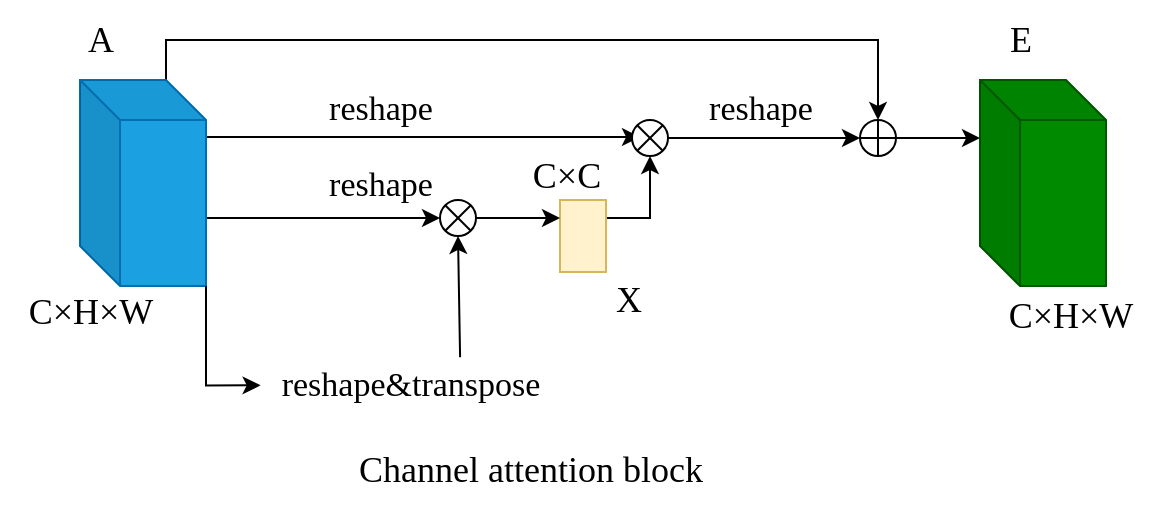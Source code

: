 <mxfile version="26.0.15">
  <diagram name="第 1 页" id="fMOL35PwU6l-wltFrk2g">
    <mxGraphModel dx="954" dy="652" grid="1" gridSize="10" guides="1" tooltips="1" connect="1" arrows="1" fold="1" page="1" pageScale="1" pageWidth="827" pageHeight="1169" math="0" shadow="0">
      <root>
        <mxCell id="0" />
        <mxCell id="1" parent="0" />
        <mxCell id="N0KACNX9AU4WdKLAjXez-14" style="edgeStyle=orthogonalEdgeStyle;rounded=0;orthogonalLoop=1;jettySize=auto;html=1;exitX=0;exitY=0;exitDx=63;exitDy=20;exitPerimeter=0;" edge="1" parent="1">
          <mxGeometry relative="1" as="geometry">
            <mxPoint x="400" y="268.5" as="targetPoint" />
            <mxPoint x="183" y="268.5" as="sourcePoint" />
          </mxGeometry>
        </mxCell>
        <mxCell id="N0KACNX9AU4WdKLAjXez-19" style="edgeStyle=orthogonalEdgeStyle;rounded=0;orthogonalLoop=1;jettySize=auto;html=1;exitX=0;exitY=0;exitDx=43;exitDy=0;exitPerimeter=0;entryX=0.5;entryY=0;entryDx=0;entryDy=0;" edge="1" parent="1" source="N0KACNX9AU4WdKLAjXez-1" target="N0KACNX9AU4WdKLAjXez-8">
          <mxGeometry relative="1" as="geometry" />
        </mxCell>
        <mxCell id="N0KACNX9AU4WdKLAjXez-20" style="edgeStyle=orthogonalEdgeStyle;rounded=0;orthogonalLoop=1;jettySize=auto;html=1;exitX=0;exitY=0;exitDx=63;exitDy=61.5;exitPerimeter=0;entryX=0;entryY=0.5;entryDx=0;entryDy=0;" edge="1" parent="1" source="N0KACNX9AU4WdKLAjXez-1" target="N0KACNX9AU4WdKLAjXez-7">
          <mxGeometry relative="1" as="geometry">
            <Array as="points">
              <mxPoint x="183" y="309" />
            </Array>
          </mxGeometry>
        </mxCell>
        <mxCell id="N0KACNX9AU4WdKLAjXez-1" value="" style="shape=cube;whiteSpace=wrap;html=1;boundedLbl=1;backgroundOutline=1;darkOpacity=0.05;darkOpacity2=0.1;fillColor=#1ba1e2;fontColor=#ffffff;strokeColor=#006EAF;" vertex="1" parent="1">
          <mxGeometry x="120" y="240" width="63" height="103" as="geometry" />
        </mxCell>
        <mxCell id="N0KACNX9AU4WdKLAjXez-24" style="edgeStyle=orthogonalEdgeStyle;rounded=0;orthogonalLoop=1;jettySize=auto;html=1;exitX=1;exitY=0.25;exitDx=0;exitDy=0;entryX=0.5;entryY=1;entryDx=0;entryDy=0;" edge="1" parent="1" source="N0KACNX9AU4WdKLAjXez-2" target="N0KACNX9AU4WdKLAjXez-4">
          <mxGeometry relative="1" as="geometry" />
        </mxCell>
        <mxCell id="N0KACNX9AU4WdKLAjXez-2" value="" style="rounded=0;whiteSpace=wrap;html=1;fillColor=#fff2cc;strokeColor=#d6b656;" vertex="1" parent="1">
          <mxGeometry x="360" y="300" width="23" height="36" as="geometry" />
        </mxCell>
        <mxCell id="N0KACNX9AU4WdKLAjXez-3" value="" style="shape=cube;whiteSpace=wrap;html=1;boundedLbl=1;backgroundOutline=1;darkOpacity=0.05;darkOpacity2=0.1;fillColor=#008a00;fontColor=#ffffff;strokeColor=#005700;" vertex="1" parent="1">
          <mxGeometry x="570" y="240" width="63" height="103" as="geometry" />
        </mxCell>
        <mxCell id="N0KACNX9AU4WdKLAjXez-17" style="edgeStyle=orthogonalEdgeStyle;rounded=0;orthogonalLoop=1;jettySize=auto;html=1;exitX=1;exitY=0.5;exitDx=0;exitDy=0;entryX=0;entryY=0.5;entryDx=0;entryDy=0;" edge="1" parent="1" source="N0KACNX9AU4WdKLAjXez-4" target="N0KACNX9AU4WdKLAjXez-8">
          <mxGeometry relative="1" as="geometry" />
        </mxCell>
        <mxCell id="N0KACNX9AU4WdKLAjXez-4" value="" style="shape=sumEllipse;perimeter=ellipsePerimeter;whiteSpace=wrap;html=1;backgroundOutline=1;" vertex="1" parent="1">
          <mxGeometry x="396" y="260" width="18" height="18" as="geometry" />
        </mxCell>
        <mxCell id="N0KACNX9AU4WdKLAjXez-23" style="edgeStyle=orthogonalEdgeStyle;rounded=0;orthogonalLoop=1;jettySize=auto;html=1;exitX=1;exitY=0.5;exitDx=0;exitDy=0;entryX=0;entryY=0.25;entryDx=0;entryDy=0;" edge="1" parent="1" source="N0KACNX9AU4WdKLAjXez-7" target="N0KACNX9AU4WdKLAjXez-2">
          <mxGeometry relative="1" as="geometry" />
        </mxCell>
        <mxCell id="N0KACNX9AU4WdKLAjXez-7" value="" style="shape=sumEllipse;perimeter=ellipsePerimeter;whiteSpace=wrap;html=1;backgroundOutline=1;" vertex="1" parent="1">
          <mxGeometry x="300" y="300" width="18" height="18" as="geometry" />
        </mxCell>
        <mxCell id="N0KACNX9AU4WdKLAjXez-8" value="" style="shape=orEllipse;perimeter=ellipsePerimeter;whiteSpace=wrap;html=1;backgroundOutline=1;" vertex="1" parent="1">
          <mxGeometry x="510" y="260" width="18" height="18" as="geometry" />
        </mxCell>
        <mxCell id="N0KACNX9AU4WdKLAjXez-25" style="edgeStyle=orthogonalEdgeStyle;rounded=0;orthogonalLoop=1;jettySize=auto;html=1;exitX=1;exitY=0.5;exitDx=0;exitDy=0;entryX=0;entryY=0.282;entryDx=0;entryDy=0;entryPerimeter=0;" edge="1" parent="1" source="N0KACNX9AU4WdKLAjXez-8" target="N0KACNX9AU4WdKLAjXez-3">
          <mxGeometry relative="1" as="geometry" />
        </mxCell>
        <mxCell id="N0KACNX9AU4WdKLAjXez-27" value="&lt;font style=&quot;font-size: 17px;&quot; face=&quot;Times New Roman&quot;&gt;reshape&lt;/font&gt;" style="text;html=1;align=center;verticalAlign=middle;resizable=0;points=[];autosize=1;strokeColor=none;fillColor=none;" vertex="1" parent="1">
          <mxGeometry x="230" y="240" width="80" height="30" as="geometry" />
        </mxCell>
        <mxCell id="N0KACNX9AU4WdKLAjXez-28" value="&lt;font style=&quot;font-size: 17px;&quot; face=&quot;Times New Roman&quot;&gt;reshape&lt;/font&gt;" style="text;html=1;align=center;verticalAlign=middle;resizable=0;points=[];autosize=1;strokeColor=none;fillColor=none;" vertex="1" parent="1">
          <mxGeometry x="230" y="278" width="80" height="30" as="geometry" />
        </mxCell>
        <mxCell id="N0KACNX9AU4WdKLAjXez-29" value="&lt;font style=&quot;font-size: 17px;&quot; face=&quot;Times New Roman&quot;&gt;reshape&amp;amp;transpose&lt;/font&gt;" style="text;html=1;align=center;verticalAlign=middle;resizable=0;points=[];autosize=1;strokeColor=none;fillColor=none;" vertex="1" parent="1">
          <mxGeometry x="210" y="378" width="150" height="30" as="geometry" />
        </mxCell>
        <mxCell id="N0KACNX9AU4WdKLAjXez-30" value="&lt;font style=&quot;font-size: 17px;&quot; face=&quot;Times New Roman&quot;&gt;reshape&lt;/font&gt;" style="text;html=1;align=center;verticalAlign=middle;resizable=0;points=[];autosize=1;strokeColor=none;fillColor=none;" vertex="1" parent="1">
          <mxGeometry x="420" y="240" width="80" height="30" as="geometry" />
        </mxCell>
        <mxCell id="N0KACNX9AU4WdKLAjXez-31" value="&lt;font style=&quot;font-size: 18px;&quot; face=&quot;Times New Roman&quot;&gt;C×H×W&lt;/font&gt;" style="text;html=1;align=center;verticalAlign=middle;resizable=0;points=[];autosize=1;strokeColor=none;fillColor=none;" vertex="1" parent="1">
          <mxGeometry x="80" y="336" width="90" height="40" as="geometry" />
        </mxCell>
        <mxCell id="N0KACNX9AU4WdKLAjXez-32" value="&lt;font style=&quot;font-size: 18px;&quot; face=&quot;Times New Roman&quot;&gt;C×H×W&lt;/font&gt;" style="text;html=1;align=center;verticalAlign=middle;resizable=0;points=[];autosize=1;strokeColor=none;fillColor=none;" vertex="1" parent="1">
          <mxGeometry x="570" y="338" width="90" height="40" as="geometry" />
        </mxCell>
        <mxCell id="N0KACNX9AU4WdKLAjXez-33" style="edgeStyle=orthogonalEdgeStyle;rounded=0;orthogonalLoop=1;jettySize=auto;html=1;exitX=1;exitY=1;exitDx=0;exitDy=0;exitPerimeter=0;entryX=0.002;entryY=0.489;entryDx=0;entryDy=0;entryPerimeter=0;" edge="1" parent="1" source="N0KACNX9AU4WdKLAjXez-1" target="N0KACNX9AU4WdKLAjXez-29">
          <mxGeometry relative="1" as="geometry" />
        </mxCell>
        <mxCell id="N0KACNX9AU4WdKLAjXez-34" value="" style="endArrow=classic;html=1;rounded=0;entryX=0.5;entryY=1;entryDx=0;entryDy=0;exitX=0.667;exitY=0.022;exitDx=0;exitDy=0;exitPerimeter=0;" edge="1" parent="1" source="N0KACNX9AU4WdKLAjXez-29" target="N0KACNX9AU4WdKLAjXez-7">
          <mxGeometry width="50" height="50" relative="1" as="geometry">
            <mxPoint x="268" y="386" as="sourcePoint" />
            <mxPoint x="318" y="336" as="targetPoint" />
          </mxGeometry>
        </mxCell>
        <mxCell id="N0KACNX9AU4WdKLAjXez-35" value="&lt;font style=&quot;font-size: 18px;&quot; face=&quot;Times New Roman&quot;&gt;X&lt;/font&gt;" style="text;html=1;align=center;verticalAlign=middle;resizable=0;points=[];autosize=1;strokeColor=none;fillColor=none;" vertex="1" parent="1">
          <mxGeometry x="374" y="330" width="40" height="40" as="geometry" />
        </mxCell>
        <mxCell id="N0KACNX9AU4WdKLAjXez-36" value="&lt;font style=&quot;font-size: 18px;&quot; face=&quot;Times New Roman&quot;&gt;C×C&lt;/font&gt;" style="text;html=1;align=center;verticalAlign=middle;resizable=0;points=[];autosize=1;strokeColor=none;fillColor=none;" vertex="1" parent="1">
          <mxGeometry x="333" y="268" width="60" height="40" as="geometry" />
        </mxCell>
        <mxCell id="N0KACNX9AU4WdKLAjXez-37" value="&lt;font style=&quot;font-size: 18px;&quot; face=&quot;Times New Roman&quot;&gt;A&lt;/font&gt;&lt;span style=&quot;color: rgba(0, 0, 0, 0); font-family: monospace; font-size: 0px; text-align: start;&quot;&gt;%3CmxGraphModel%3E%3Croot%3E%3CmxCell%20id%3D%220%22%2F%3E%3CmxCell%20id%3D%221%22%20parent%3D%220%22%2F%3E%3CmxCell%20id%3D%222%22%20value%3D%22%26lt%3Bfont%20style%3D%26quot%3Bfont-size%3A%2018px%3B%26quot%3B%20face%3D%26quot%3BTimes%20New%20Roman%26quot%3B%26gt%3BX%26lt%3B%2Ffont%26gt%3B%22%20style%3D%22text%3Bhtml%3D1%3Balign%3Dcenter%3BverticalAlign%3Dmiddle%3Bresizable%3D0%3Bpoints%3D%5B%5D%3Bautosize%3D1%3BstrokeColor%3Dnone%3BfillColor%3Dnone%3B%22%20vertex%3D%221%22%20parent%3D%221%22%3E%3CmxGeometry%20x%3D%22374%22%20y%3D%22330%22%20width%3D%2240%22%20height%3D%2240%22%20as%3D%22geometry%22%2F%3E%3C%2FmxCell%3E%3C%2Froot%3E%3C%2FmxGraphModel%3E&lt;/span&gt;" style="text;html=1;align=center;verticalAlign=middle;resizable=0;points=[];autosize=1;strokeColor=none;fillColor=none;" vertex="1" parent="1">
          <mxGeometry x="110" y="200" width="40" height="40" as="geometry" />
        </mxCell>
        <mxCell id="N0KACNX9AU4WdKLAjXez-38" value="&lt;font style=&quot;font-size: 18px;&quot; face=&quot;Times New Roman&quot;&gt;E&lt;/font&gt;" style="text;html=1;align=center;verticalAlign=middle;resizable=0;points=[];autosize=1;strokeColor=none;fillColor=none;" vertex="1" parent="1">
          <mxGeometry x="575" y="200" width="30" height="40" as="geometry" />
        </mxCell>
        <mxCell id="N0KACNX9AU4WdKLAjXez-39" value="&lt;font style=&quot;font-size: 18px;&quot; face=&quot;Times New Roman&quot;&gt;Channel attention block&lt;/font&gt;" style="text;html=1;align=center;verticalAlign=middle;resizable=0;points=[];autosize=1;strokeColor=none;fillColor=none;" vertex="1" parent="1">
          <mxGeometry x="245" y="415" width="200" height="40" as="geometry" />
        </mxCell>
      </root>
    </mxGraphModel>
  </diagram>
</mxfile>

